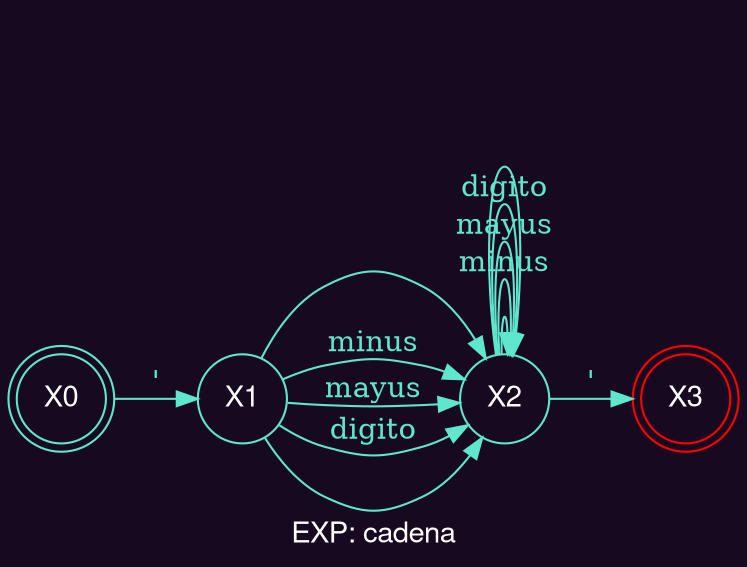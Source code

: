 digraph finite_state_machine {
    fontcolor="White"
    bgcolor="#170920"
	fontname="Helvetica,Arial,sans-serif"
	label="EXP: cadena"
	node [fontname="Helvetica,Arial,sans-serif" fontcolor="white"  color="#5ee7cd"]
	rankdir=LR;
	node [shape = doublecircle]; X0 X3[color="red"] [color="red"];
    node [shape = circle];
	X0 -> X1 [label = "\'" color="#5ee7cd" fontcolor="#5ee7cd"];
	X1 -> X2 [label = "\n" color="#5ee7cd" fontcolor="#5ee7cd"];
	X1 -> X2 [label = "minus" color="#5ee7cd" fontcolor="#5ee7cd"];
	X1 -> X2 [label = "mayus" color="#5ee7cd" fontcolor="#5ee7cd"];
	X1 -> X2 [label = "digito" color="#5ee7cd" fontcolor="#5ee7cd"];
	X1 -> X2 [label = " " color="#5ee7cd" fontcolor="#5ee7cd"];
	X2 -> X2 [label = "\n" color="#5ee7cd" fontcolor="#5ee7cd"];
	X2 -> X2 [label = "minus" color="#5ee7cd" fontcolor="#5ee7cd"];
	X2 -> X2 [label = "mayus" color="#5ee7cd" fontcolor="#5ee7cd"];
	X2 -> X2 [label = "digito" color="#5ee7cd" fontcolor="#5ee7cd"];
	X2 -> X2 [label = " " color="#5ee7cd" fontcolor="#5ee7cd"];
	X2 -> X3 [label = "\'" color="#5ee7cd" fontcolor="#5ee7cd"];
}

